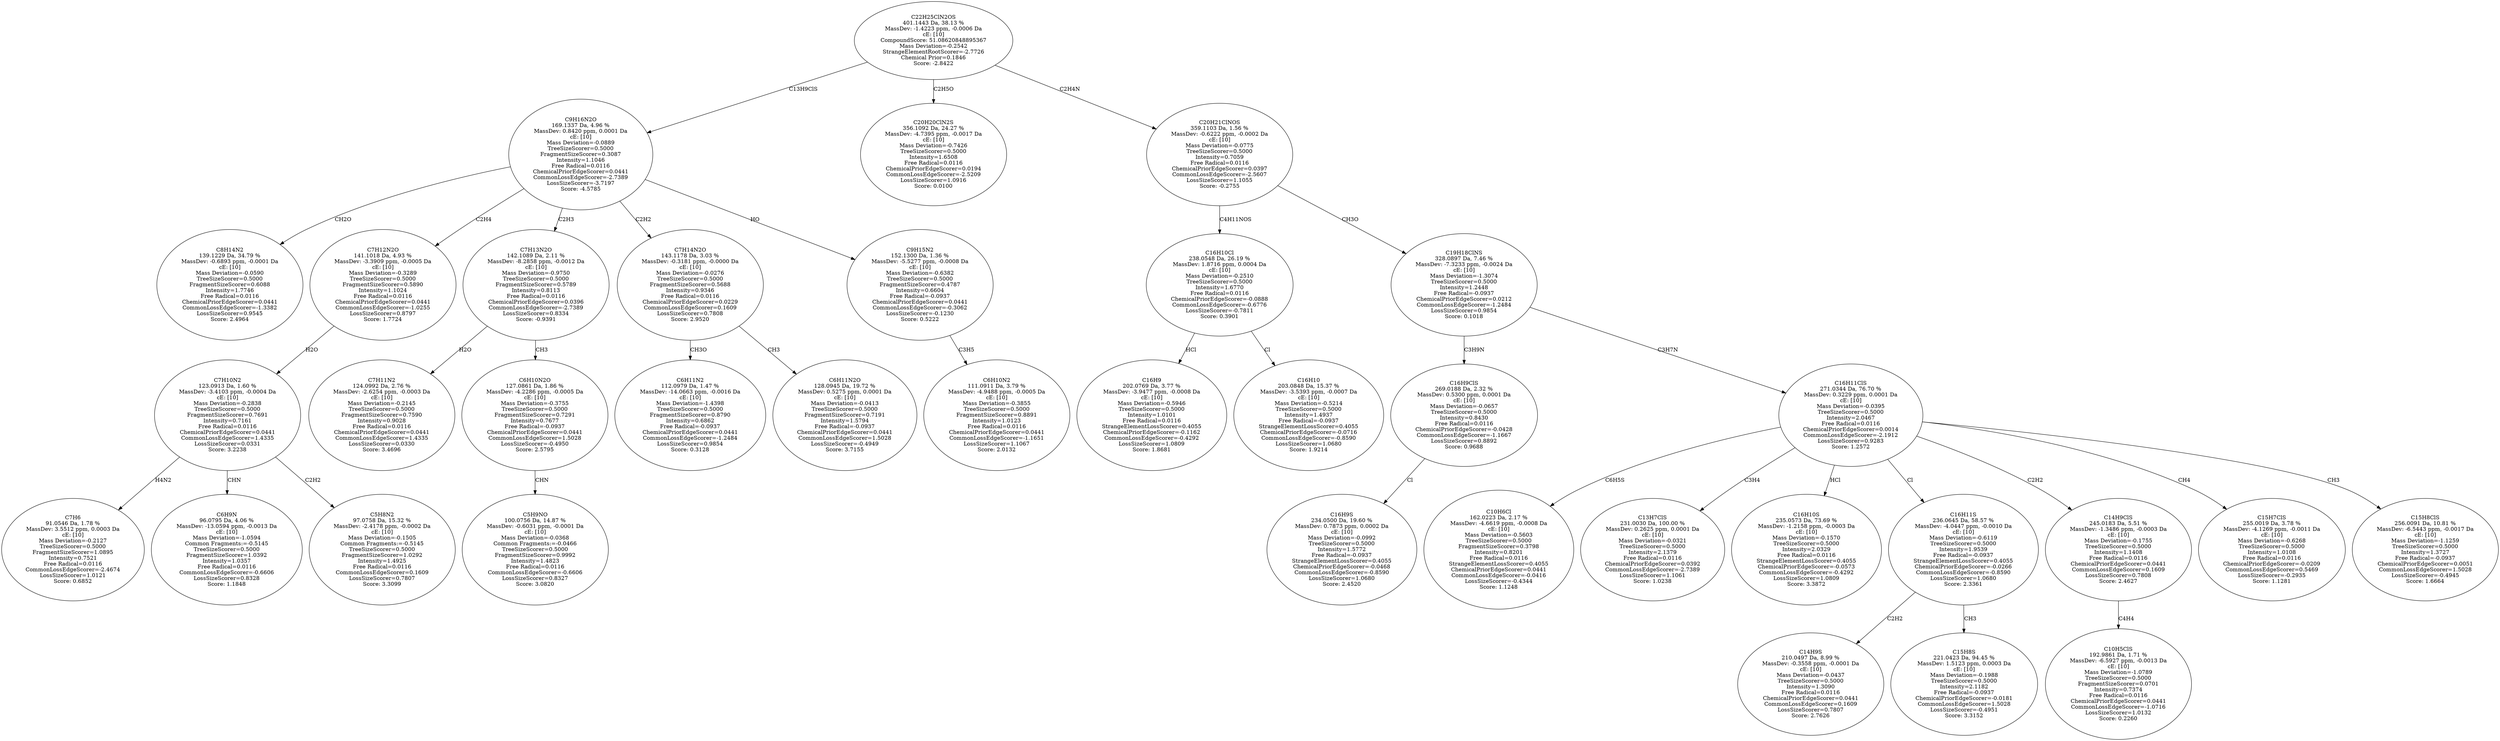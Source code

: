 strict digraph {
v1 [label="C8H14N2\n139.1229 Da, 34.79 %\nMassDev: -0.6893 ppm, -0.0001 Da\ncE: [10]\nMass Deviation=-0.0590\nTreeSizeScorer=0.5000\nFragmentSizeScorer=0.6088\nIntensity=1.7746\nFree Radical=0.0116\nChemicalPriorEdgeScorer=0.0441\nCommonLossEdgeScorer=-1.3382\nLossSizeScorer=0.9545\nScore: 2.4964"];
v2 [label="C7H6\n91.0546 Da, 1.78 %\nMassDev: 3.5512 ppm, 0.0003 Da\ncE: [10]\nMass Deviation=-0.2127\nTreeSizeScorer=0.5000\nFragmentSizeScorer=1.0895\nIntensity=0.7521\nFree Radical=0.0116\nCommonLossEdgeScorer=-2.4674\nLossSizeScorer=1.0121\nScore: 0.6852"];
v3 [label="C6H9N\n96.0795 Da, 4.06 %\nMassDev: -13.0594 ppm, -0.0013 Da\ncE: [10]\nMass Deviation=-1.0594\nCommon Fragments:=-0.5145\nTreeSizeScorer=0.5000\nFragmentSizeScorer=1.0392\nIntensity=1.0357\nFree Radical=0.0116\nCommonLossEdgeScorer=-0.6606\nLossSizeScorer=0.8328\nScore: 1.1848"];
v4 [label="C5H8N2\n97.0758 Da, 15.32 %\nMassDev: -2.4178 ppm, -0.0002 Da\ncE: [10]\nMass Deviation=-0.1505\nCommon Fragments:=-0.5145\nTreeSizeScorer=0.5000\nFragmentSizeScorer=1.0292\nIntensity=1.4925\nFree Radical=0.0116\nCommonLossEdgeScorer=0.1609\nLossSizeScorer=0.7807\nScore: 3.3099"];
v5 [label="C7H10N2\n123.0913 Da, 1.60 %\nMassDev: -3.4103 ppm, -0.0004 Da\ncE: [10]\nMass Deviation=-0.2838\nTreeSizeScorer=0.5000\nFragmentSizeScorer=0.7691\nIntensity=0.7161\nFree Radical=0.0116\nChemicalPriorEdgeScorer=0.0441\nCommonLossEdgeScorer=1.4335\nLossSizeScorer=0.0331\nScore: 3.2238"];
v6 [label="C7H12N2O\n141.1018 Da, 4.93 %\nMassDev: -3.3909 ppm, -0.0005 Da\ncE: [10]\nMass Deviation=-0.3289\nTreeSizeScorer=0.5000\nFragmentSizeScorer=0.5890\nIntensity=1.1024\nFree Radical=0.0116\nChemicalPriorEdgeScorer=0.0441\nCommonLossEdgeScorer=-1.0255\nLossSizeScorer=0.8797\nScore: 1.7724"];
v7 [label="C7H11N2\n124.0992 Da, 2.76 %\nMassDev: -2.6254 ppm, -0.0003 Da\ncE: [10]\nMass Deviation=-0.2145\nTreeSizeScorer=0.5000\nFragmentSizeScorer=0.7590\nIntensity=0.9028\nFree Radical=0.0116\nChemicalPriorEdgeScorer=0.0441\nCommonLossEdgeScorer=1.4335\nLossSizeScorer=0.0330\nScore: 3.4696"];
v8 [label="C5H9NO\n100.0756 Da, 14.87 %\nMassDev: -0.6031 ppm, -0.0001 Da\ncE: [10]\nMass Deviation=-0.0368\nCommon Fragments:=-0.0466\nTreeSizeScorer=0.5000\nFragmentSizeScorer=0.9992\nIntensity=1.4823\nFree Radical=0.0116\nCommonLossEdgeScorer=-0.6606\nLossSizeScorer=0.8327\nScore: 3.0820"];
v9 [label="C6H10N2O\n127.0861 Da, 1.86 %\nMassDev: -4.2286 ppm, -0.0005 Da\ncE: [10]\nMass Deviation=-0.3755\nTreeSizeScorer=0.5000\nFragmentSizeScorer=0.7291\nIntensity=0.7677\nFree Radical=-0.0937\nChemicalPriorEdgeScorer=0.0441\nCommonLossEdgeScorer=1.5028\nLossSizeScorer=-0.4950\nScore: 2.5795"];
v10 [label="C7H13N2O\n142.1089 Da, 2.11 %\nMassDev: -8.2858 ppm, -0.0012 Da\ncE: [10]\nMass Deviation=-0.9750\nTreeSizeScorer=0.5000\nFragmentSizeScorer=0.5789\nIntensity=0.8113\nFree Radical=0.0116\nChemicalPriorEdgeScorer=0.0396\nCommonLossEdgeScorer=-2.7389\nLossSizeScorer=0.8334\nScore: -0.9391"];
v11 [label="C6H11N2\n112.0979 Da, 1.47 %\nMassDev: -14.0663 ppm, -0.0016 Da\ncE: [10]\nMass Deviation=-1.4398\nTreeSizeScorer=0.5000\nFragmentSizeScorer=0.8790\nIntensity=0.6862\nFree Radical=-0.0937\nChemicalPriorEdgeScorer=0.0441\nCommonLossEdgeScorer=-1.2484\nLossSizeScorer=0.9854\nScore: 0.3128"];
v12 [label="C6H11N2O\n128.0945 Da, 19.72 %\nMassDev: 0.5275 ppm, 0.0001 Da\ncE: [10]\nMass Deviation=-0.0413\nTreeSizeScorer=0.5000\nFragmentSizeScorer=0.7191\nIntensity=1.5794\nFree Radical=-0.0937\nChemicalPriorEdgeScorer=0.0441\nCommonLossEdgeScorer=1.5028\nLossSizeScorer=-0.4949\nScore: 3.7155"];
v13 [label="C7H14N2O\n143.1178 Da, 3.03 %\nMassDev: -0.3181 ppm, -0.0000 Da\ncE: [10]\nMass Deviation=-0.0276\nTreeSizeScorer=0.5000\nFragmentSizeScorer=0.5688\nIntensity=0.9346\nFree Radical=0.0116\nChemicalPriorEdgeScorer=0.0229\nCommonLossEdgeScorer=0.1609\nLossSizeScorer=0.7808\nScore: 2.9520"];
v14 [label="C6H10N2\n111.0911 Da, 3.79 %\nMassDev: -4.9488 ppm, -0.0005 Da\ncE: [10]\nMass Deviation=-0.3855\nTreeSizeScorer=0.5000\nFragmentSizeScorer=0.8891\nIntensity=1.0123\nFree Radical=0.0116\nChemicalPriorEdgeScorer=0.0441\nCommonLossEdgeScorer=-1.1651\nLossSizeScorer=1.1067\nScore: 2.0132"];
v15 [label="C9H15N2\n152.1300 Da, 1.36 %\nMassDev: -5.5277 ppm, -0.0008 Da\ncE: [10]\nMass Deviation=-0.6382\nTreeSizeScorer=0.5000\nFragmentSizeScorer=0.4787\nIntensity=0.6604\nFree Radical=-0.0937\nChemicalPriorEdgeScorer=0.0441\nCommonLossEdgeScorer=-0.3062\nLossSizeScorer=-0.1230\nScore: 0.5222"];
v16 [label="C9H16N2O\n169.1337 Da, 4.96 %\nMassDev: 0.8420 ppm, 0.0001 Da\ncE: [10]\nMass Deviation=-0.0889\nTreeSizeScorer=0.5000\nFragmentSizeScorer=0.3087\nIntensity=1.1046\nFree Radical=0.0116\nChemicalPriorEdgeScorer=0.0441\nCommonLossEdgeScorer=-2.7389\nLossSizeScorer=-3.7197\nScore: -4.5785"];
v17 [label="C20H20ClN2S\n356.1092 Da, 24.27 %\nMassDev: -4.7395 ppm, -0.0017 Da\ncE: [10]\nMass Deviation=-0.7426\nTreeSizeScorer=0.5000\nIntensity=1.6508\nFree Radical=0.0116\nChemicalPriorEdgeScorer=0.0194\nCommonLossEdgeScorer=-2.5209\nLossSizeScorer=1.0916\nScore: 0.0100"];
v18 [label="C16H9\n202.0769 Da, 3.77 %\nMassDev: -3.9477 ppm, -0.0008 Da\ncE: [10]\nMass Deviation=-0.5946\nTreeSizeScorer=0.5000\nIntensity=1.0101\nFree Radical=0.0116\nStrangeElementLossScorer=0.4055\nChemicalPriorEdgeScorer=-0.1162\nCommonLossEdgeScorer=-0.4292\nLossSizeScorer=1.0809\nScore: 1.8681"];
v19 [label="C16H10\n203.0848 Da, 15.37 %\nMassDev: -3.5393 ppm, -0.0007 Da\ncE: [10]\nMass Deviation=-0.5214\nTreeSizeScorer=0.5000\nIntensity=1.4937\nFree Radical=-0.0937\nStrangeElementLossScorer=0.4055\nChemicalPriorEdgeScorer=-0.0716\nCommonLossEdgeScorer=-0.8590\nLossSizeScorer=1.0680\nScore: 1.9214"];
v20 [label="C16H10Cl\n238.0548 Da, 26.19 %\nMassDev: 1.8716 ppm, 0.0004 Da\ncE: [10]\nMass Deviation=-0.2510\nTreeSizeScorer=0.5000\nIntensity=1.6770\nFree Radical=0.0116\nChemicalPriorEdgeScorer=-0.0888\nCommonLossEdgeScorer=-0.6776\nLossSizeScorer=-0.7811\nScore: 0.3901"];
v21 [label="C16H9S\n234.0500 Da, 19.60 %\nMassDev: 0.7873 ppm, 0.0002 Da\ncE: [10]\nMass Deviation=-0.0992\nTreeSizeScorer=0.5000\nIntensity=1.5772\nFree Radical=-0.0937\nStrangeElementLossScorer=0.4055\nChemicalPriorEdgeScorer=-0.0468\nCommonLossEdgeScorer=-0.8590\nLossSizeScorer=1.0680\nScore: 2.4520"];
v22 [label="C16H9ClS\n269.0188 Da, 2.32 %\nMassDev: 0.5300 ppm, 0.0001 Da\ncE: [10]\nMass Deviation=-0.0657\nTreeSizeScorer=0.5000\nIntensity=0.8430\nFree Radical=0.0116\nChemicalPriorEdgeScorer=-0.0428\nCommonLossEdgeScorer=-1.1667\nLossSizeScorer=0.8892\nScore: 0.9688"];
v23 [label="C10H6Cl\n162.0223 Da, 2.17 %\nMassDev: -4.6619 ppm, -0.0008 Da\ncE: [10]\nMass Deviation=-0.5603\nTreeSizeScorer=0.5000\nFragmentSizeScorer=0.3798\nIntensity=0.8201\nFree Radical=0.0116\nStrangeElementLossScorer=0.4055\nChemicalPriorEdgeScorer=0.0441\nCommonLossEdgeScorer=-0.0416\nLossSizeScorer=-0.4344\nScore: 1.1248"];
v24 [label="C13H7ClS\n231.0030 Da, 100.00 %\nMassDev: 0.2625 ppm, 0.0001 Da\ncE: [10]\nMass Deviation=-0.0321\nTreeSizeScorer=0.5000\nIntensity=2.1379\nFree Radical=0.0116\nChemicalPriorEdgeScorer=0.0392\nCommonLossEdgeScorer=-2.7389\nLossSizeScorer=1.1061\nScore: 1.0238"];
v25 [label="C16H10S\n235.0573 Da, 73.69 %\nMassDev: -1.2158 ppm, -0.0003 Da\ncE: [10]\nMass Deviation=-0.1570\nTreeSizeScorer=0.5000\nIntensity=2.0329\nFree Radical=0.0116\nStrangeElementLossScorer=0.4055\nChemicalPriorEdgeScorer=-0.0573\nCommonLossEdgeScorer=-0.4292\nLossSizeScorer=1.0809\nScore: 3.3872"];
v26 [label="C14H9S\n210.0497 Da, 8.99 %\nMassDev: -0.3558 ppm, -0.0001 Da\ncE: [10]\nMass Deviation=-0.0437\nTreeSizeScorer=0.5000\nIntensity=1.3090\nFree Radical=0.0116\nChemicalPriorEdgeScorer=0.0441\nCommonLossEdgeScorer=0.1609\nLossSizeScorer=0.7807\nScore: 2.7626"];
v27 [label="C15H8S\n221.0423 Da, 94.45 %\nMassDev: 1.5123 ppm, 0.0003 Da\ncE: [10]\nMass Deviation=-0.1988\nTreeSizeScorer=0.5000\nIntensity=2.1182\nFree Radical=-0.0937\nChemicalPriorEdgeScorer=-0.0181\nCommonLossEdgeScorer=1.5028\nLossSizeScorer=-0.4951\nScore: 3.3152"];
v28 [label="C16H11S\n236.0645 Da, 58.57 %\nMassDev: -4.0447 ppm, -0.0010 Da\ncE: [10]\nMass Deviation=-0.6119\nTreeSizeScorer=0.5000\nIntensity=1.9539\nFree Radical=-0.0937\nStrangeElementLossScorer=0.4055\nChemicalPriorEdgeScorer=-0.0266\nCommonLossEdgeScorer=-0.8590\nLossSizeScorer=1.0680\nScore: 2.3361"];
v29 [label="C10H5ClS\n192.9861 Da, 1.71 %\nMassDev: -6.5927 ppm, -0.0013 Da\ncE: [10]\nMass Deviation=-1.0789\nTreeSizeScorer=0.5000\nFragmentSizeScorer=0.0701\nIntensity=0.7374\nFree Radical=0.0116\nChemicalPriorEdgeScorer=0.0441\nCommonLossEdgeScorer=-1.0716\nLossSizeScorer=1.0132\nScore: 0.2260"];
v30 [label="C14H9ClS\n245.0183 Da, 5.51 %\nMassDev: -1.3486 ppm, -0.0003 Da\ncE: [10]\nMass Deviation=-0.1755\nTreeSizeScorer=0.5000\nIntensity=1.1408\nFree Radical=0.0116\nChemicalPriorEdgeScorer=0.0441\nCommonLossEdgeScorer=0.1609\nLossSizeScorer=0.7808\nScore: 2.4627"];
v31 [label="C15H7ClS\n255.0019 Da, 3.78 %\nMassDev: -4.1269 ppm, -0.0011 Da\ncE: [10]\nMass Deviation=-0.6268\nTreeSizeScorer=0.5000\nIntensity=1.0108\nFree Radical=0.0116\nChemicalPriorEdgeScorer=-0.0209\nCommonLossEdgeScorer=0.5469\nLossSizeScorer=-0.2935\nScore: 1.1281"];
v32 [label="C15H8ClS\n256.0091 Da, 10.81 %\nMassDev: -6.5443 ppm, -0.0017 Da\ncE: [10]\nMass Deviation=-1.1259\nTreeSizeScorer=0.5000\nIntensity=1.3727\nFree Radical=-0.0937\nChemicalPriorEdgeScorer=0.0051\nCommonLossEdgeScorer=1.5028\nLossSizeScorer=-0.4945\nScore: 1.6664"];
v33 [label="C16H11ClS\n271.0344 Da, 76.70 %\nMassDev: 0.3229 ppm, 0.0001 Da\ncE: [10]\nMass Deviation=-0.0395\nTreeSizeScorer=0.5000\nIntensity=2.0467\nFree Radical=0.0116\nChemicalPriorEdgeScorer=0.0014\nCommonLossEdgeScorer=-2.1912\nLossSizeScorer=0.9283\nScore: 1.2572"];
v34 [label="C19H18ClNS\n328.0897 Da, 7.46 %\nMassDev: -7.3233 ppm, -0.0024 Da\ncE: [10]\nMass Deviation=-1.3074\nTreeSizeScorer=0.5000\nIntensity=1.2448\nFree Radical=-0.0937\nChemicalPriorEdgeScorer=0.0212\nCommonLossEdgeScorer=-1.2484\nLossSizeScorer=0.9854\nScore: 0.1018"];
v35 [label="C20H21ClNOS\n359.1103 Da, 1.56 %\nMassDev: -0.6222 ppm, -0.0002 Da\ncE: [10]\nMass Deviation=-0.0775\nTreeSizeScorer=0.5000\nIntensity=0.7059\nFree Radical=0.0116\nChemicalPriorEdgeScorer=0.0397\nCommonLossEdgeScorer=-2.5607\nLossSizeScorer=1.1055\nScore: -0.2755"];
v36 [label="C22H25ClN2OS\n401.1443 Da, 38.13 %\nMassDev: -1.4223 ppm, -0.0006 Da\ncE: [10]\nCompoundScore: 51.08620848895367\nMass Deviation=-0.2542\nStrangeElementRootScorer=-2.7726\nChemical Prior=0.1846\nScore: -2.8422"];
v16 -> v1 [label="CH2O"];
v5 -> v2 [label="H4N2"];
v5 -> v3 [label="CHN"];
v5 -> v4 [label="C2H2"];
v6 -> v5 [label="H2O"];
v16 -> v6 [label="C2H4"];
v10 -> v7 [label="H2O"];
v9 -> v8 [label="CHN"];
v10 -> v9 [label="CH3"];
v16 -> v10 [label="C2H3"];
v13 -> v11 [label="CH3O"];
v13 -> v12 [label="CH3"];
v16 -> v13 [label="C2H2"];
v15 -> v14 [label="C3H5"];
v16 -> v15 [label="HO"];
v36 -> v16 [label="C13H9ClS"];
v36 -> v17 [label="C2H5O"];
v20 -> v18 [label="HCl"];
v20 -> v19 [label="Cl"];
v35 -> v20 [label="C4H11NOS"];
v22 -> v21 [label="Cl"];
v34 -> v22 [label="C3H9N"];
v33 -> v23 [label="C6H5S"];
v33 -> v24 [label="C3H4"];
v33 -> v25 [label="HCl"];
v28 -> v26 [label="C2H2"];
v28 -> v27 [label="CH3"];
v33 -> v28 [label="Cl"];
v30 -> v29 [label="C4H4"];
v33 -> v30 [label="C2H2"];
v33 -> v31 [label="CH4"];
v33 -> v32 [label="CH3"];
v34 -> v33 [label="C3H7N"];
v35 -> v34 [label="CH3O"];
v36 -> v35 [label="C2H4N"];
}